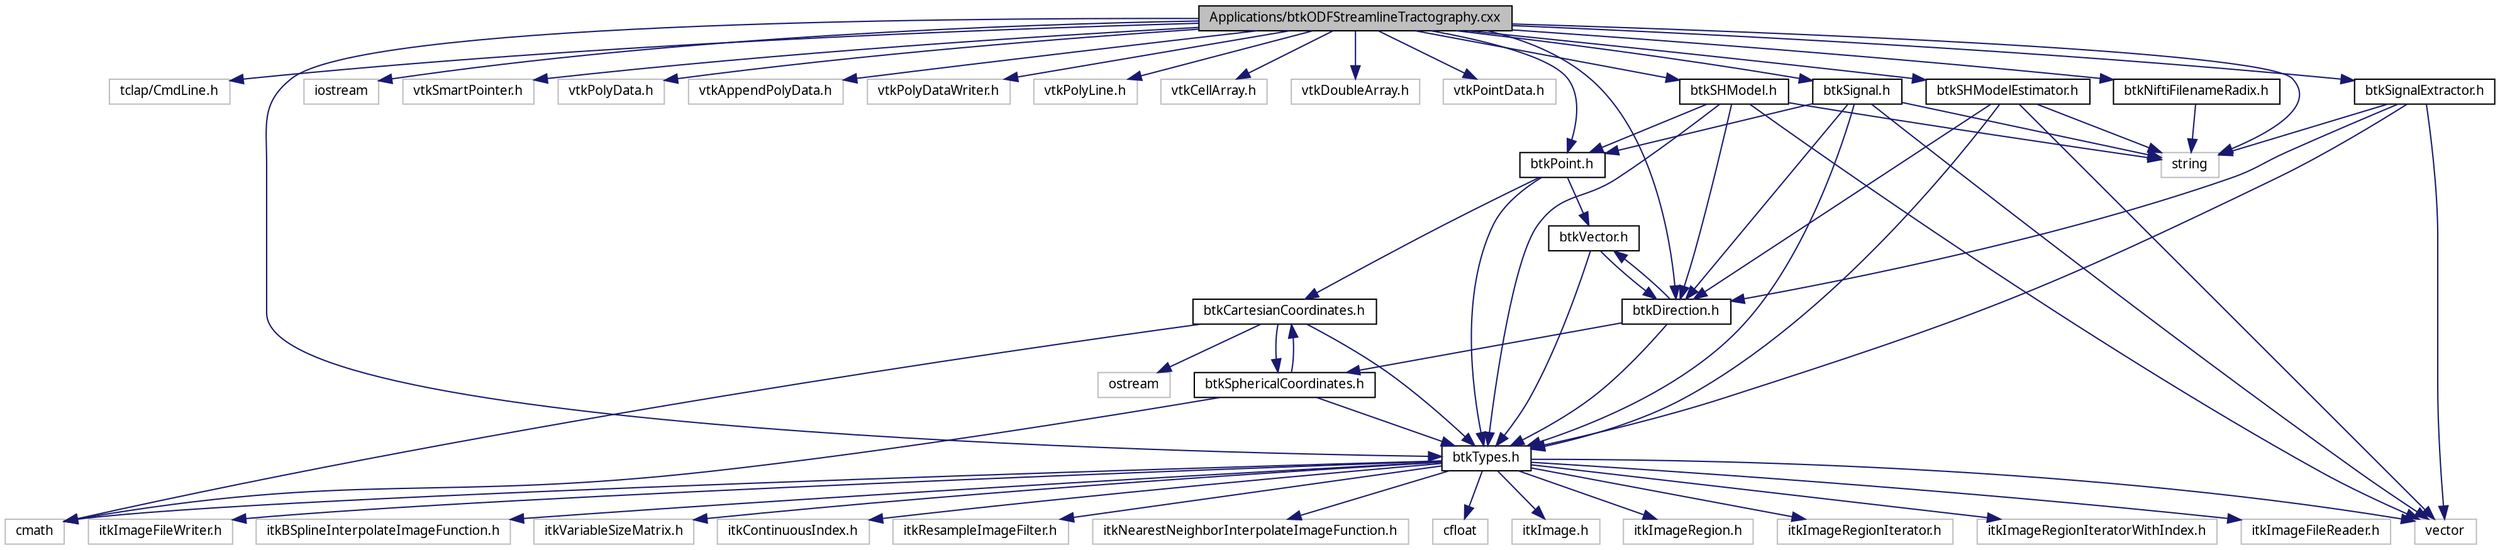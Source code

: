 digraph G
{
  edge [fontname="FreeSans.ttf",fontsize="10",labelfontname="FreeSans.ttf",labelfontsize="10"];
  node [fontname="FreeSans.ttf",fontsize="10",shape=record];
  Node1 [label="Applications/btkODFStreamlineTractography.cxx",height=0.2,width=0.4,color="black", fillcolor="grey75", style="filled" fontcolor="black"];
  Node1 -> Node2 [color="midnightblue",fontsize="10",style="solid",fontname="FreeSans.ttf"];
  Node2 [label="tclap/CmdLine.h",height=0.2,width=0.4,color="grey75", fillcolor="white", style="filled"];
  Node1 -> Node3 [color="midnightblue",fontsize="10",style="solid",fontname="FreeSans.ttf"];
  Node3 [label="string",height=0.2,width=0.4,color="grey75", fillcolor="white", style="filled"];
  Node1 -> Node4 [color="midnightblue",fontsize="10",style="solid",fontname="FreeSans.ttf"];
  Node4 [label="iostream",height=0.2,width=0.4,color="grey75", fillcolor="white", style="filled"];
  Node1 -> Node5 [color="midnightblue",fontsize="10",style="solid",fontname="FreeSans.ttf"];
  Node5 [label="vtkSmartPointer.h",height=0.2,width=0.4,color="grey75", fillcolor="white", style="filled"];
  Node1 -> Node6 [color="midnightblue",fontsize="10",style="solid",fontname="FreeSans.ttf"];
  Node6 [label="vtkPolyData.h",height=0.2,width=0.4,color="grey75", fillcolor="white", style="filled"];
  Node1 -> Node7 [color="midnightblue",fontsize="10",style="solid",fontname="FreeSans.ttf"];
  Node7 [label="vtkAppendPolyData.h",height=0.2,width=0.4,color="grey75", fillcolor="white", style="filled"];
  Node1 -> Node8 [color="midnightblue",fontsize="10",style="solid",fontname="FreeSans.ttf"];
  Node8 [label="vtkPolyDataWriter.h",height=0.2,width=0.4,color="grey75", fillcolor="white", style="filled"];
  Node1 -> Node9 [color="midnightblue",fontsize="10",style="solid",fontname="FreeSans.ttf"];
  Node9 [label="vtkPolyLine.h",height=0.2,width=0.4,color="grey75", fillcolor="white", style="filled"];
  Node1 -> Node10 [color="midnightblue",fontsize="10",style="solid",fontname="FreeSans.ttf"];
  Node10 [label="vtkCellArray.h",height=0.2,width=0.4,color="grey75", fillcolor="white", style="filled"];
  Node1 -> Node11 [color="midnightblue",fontsize="10",style="solid",fontname="FreeSans.ttf"];
  Node11 [label="vtkDoubleArray.h",height=0.2,width=0.4,color="grey75", fillcolor="white", style="filled"];
  Node1 -> Node12 [color="midnightblue",fontsize="10",style="solid",fontname="FreeSans.ttf"];
  Node12 [label="vtkPointData.h",height=0.2,width=0.4,color="grey75", fillcolor="white", style="filled"];
  Node1 -> Node13 [color="midnightblue",fontsize="10",style="solid",fontname="FreeSans.ttf"];
  Node13 [label="btkTypes.h",height=0.2,width=0.4,color="black", fillcolor="white", style="filled",URL="$btk_types_8h.html"];
  Node13 -> Node14 [color="midnightblue",fontsize="10",style="solid",fontname="FreeSans.ttf"];
  Node14 [label="itkImage.h",height=0.2,width=0.4,color="grey75", fillcolor="white", style="filled"];
  Node13 -> Node15 [color="midnightblue",fontsize="10",style="solid",fontname="FreeSans.ttf"];
  Node15 [label="itkImageRegion.h",height=0.2,width=0.4,color="grey75", fillcolor="white", style="filled"];
  Node13 -> Node16 [color="midnightblue",fontsize="10",style="solid",fontname="FreeSans.ttf"];
  Node16 [label="itkImageRegionIterator.h",height=0.2,width=0.4,color="grey75", fillcolor="white", style="filled"];
  Node13 -> Node17 [color="midnightblue",fontsize="10",style="solid",fontname="FreeSans.ttf"];
  Node17 [label="itkImageRegionIteratorWithIndex.h",height=0.2,width=0.4,color="grey75", fillcolor="white", style="filled"];
  Node13 -> Node18 [color="midnightblue",fontsize="10",style="solid",fontname="FreeSans.ttf"];
  Node18 [label="itkImageFileReader.h",height=0.2,width=0.4,color="grey75", fillcolor="white", style="filled"];
  Node13 -> Node19 [color="midnightblue",fontsize="10",style="solid",fontname="FreeSans.ttf"];
  Node19 [label="itkImageFileWriter.h",height=0.2,width=0.4,color="grey75", fillcolor="white", style="filled"];
  Node13 -> Node20 [color="midnightblue",fontsize="10",style="solid",fontname="FreeSans.ttf"];
  Node20 [label="itkBSplineInterpolateImageFunction.h",height=0.2,width=0.4,color="grey75", fillcolor="white", style="filled"];
  Node13 -> Node21 [color="midnightblue",fontsize="10",style="solid",fontname="FreeSans.ttf"];
  Node21 [label="itkVariableSizeMatrix.h",height=0.2,width=0.4,color="grey75", fillcolor="white", style="filled"];
  Node13 -> Node22 [color="midnightblue",fontsize="10",style="solid",fontname="FreeSans.ttf"];
  Node22 [label="itkContinuousIndex.h",height=0.2,width=0.4,color="grey75", fillcolor="white", style="filled"];
  Node13 -> Node23 [color="midnightblue",fontsize="10",style="solid",fontname="FreeSans.ttf"];
  Node23 [label="itkResampleImageFilter.h",height=0.2,width=0.4,color="grey75", fillcolor="white", style="filled"];
  Node13 -> Node24 [color="midnightblue",fontsize="10",style="solid",fontname="FreeSans.ttf"];
  Node24 [label="itkNearestNeighborInterpolateImageFunction.h",height=0.2,width=0.4,color="grey75", fillcolor="white", style="filled"];
  Node13 -> Node25 [color="midnightblue",fontsize="10",style="solid",fontname="FreeSans.ttf"];
  Node25 [label="cfloat",height=0.2,width=0.4,color="grey75", fillcolor="white", style="filled"];
  Node13 -> Node26 [color="midnightblue",fontsize="10",style="solid",fontname="FreeSans.ttf"];
  Node26 [label="cmath",height=0.2,width=0.4,color="grey75", fillcolor="white", style="filled"];
  Node13 -> Node27 [color="midnightblue",fontsize="10",style="solid",fontname="FreeSans.ttf"];
  Node27 [label="vector",height=0.2,width=0.4,color="grey75", fillcolor="white", style="filled"];
  Node1 -> Node28 [color="midnightblue",fontsize="10",style="solid",fontname="FreeSans.ttf"];
  Node28 [label="btkPoint.h",height=0.2,width=0.4,color="black", fillcolor="white", style="filled",URL="$btk_point_8h.html"];
  Node28 -> Node13 [color="midnightblue",fontsize="10",style="solid",fontname="FreeSans.ttf"];
  Node28 -> Node29 [color="midnightblue",fontsize="10",style="solid",fontname="FreeSans.ttf"];
  Node29 [label="btkCartesianCoordinates.h",height=0.2,width=0.4,color="black", fillcolor="white", style="filled",URL="$_tractography_2btk_cartesian_coordinates_8h.html"];
  Node29 -> Node26 [color="midnightblue",fontsize="10",style="solid",fontname="FreeSans.ttf"];
  Node29 -> Node30 [color="midnightblue",fontsize="10",style="solid",fontname="FreeSans.ttf"];
  Node30 [label="ostream",height=0.2,width=0.4,color="grey75", fillcolor="white", style="filled"];
  Node29 -> Node13 [color="midnightblue",fontsize="10",style="solid",fontname="FreeSans.ttf"];
  Node29 -> Node31 [color="midnightblue",fontsize="10",style="solid",fontname="FreeSans.ttf"];
  Node31 [label="btkSphericalCoordinates.h",height=0.2,width=0.4,color="black", fillcolor="white", style="filled",URL="$btk_spherical_coordinates_8h.html"];
  Node31 -> Node26 [color="midnightblue",fontsize="10",style="solid",fontname="FreeSans.ttf"];
  Node31 -> Node13 [color="midnightblue",fontsize="10",style="solid",fontname="FreeSans.ttf"];
  Node31 -> Node29 [color="midnightblue",fontsize="10",style="solid",fontname="FreeSans.ttf"];
  Node28 -> Node32 [color="midnightblue",fontsize="10",style="solid",fontname="FreeSans.ttf"];
  Node32 [label="btkVector.h",height=0.2,width=0.4,color="black", fillcolor="white", style="filled",URL="$btk_vector_8h.html"];
  Node32 -> Node13 [color="midnightblue",fontsize="10",style="solid",fontname="FreeSans.ttf"];
  Node32 -> Node33 [color="midnightblue",fontsize="10",style="solid",fontname="FreeSans.ttf"];
  Node33 [label="btkDirection.h",height=0.2,width=0.4,color="black", fillcolor="white", style="filled",URL="$btk_direction_8h.html"];
  Node33 -> Node13 [color="midnightblue",fontsize="10",style="solid",fontname="FreeSans.ttf"];
  Node33 -> Node31 [color="midnightblue",fontsize="10",style="solid",fontname="FreeSans.ttf"];
  Node33 -> Node32 [color="midnightblue",fontsize="10",style="solid",fontname="FreeSans.ttf"];
  Node1 -> Node33 [color="midnightblue",fontsize="10",style="solid",fontname="FreeSans.ttf"];
  Node1 -> Node34 [color="midnightblue",fontsize="10",style="solid",fontname="FreeSans.ttf"];
  Node34 [label="btkSignal.h",height=0.2,width=0.4,color="black", fillcolor="white", style="filled",URL="$btk_signal_8h.html"];
  Node34 -> Node3 [color="midnightblue",fontsize="10",style="solid",fontname="FreeSans.ttf"];
  Node34 -> Node27 [color="midnightblue",fontsize="10",style="solid",fontname="FreeSans.ttf"];
  Node34 -> Node13 [color="midnightblue",fontsize="10",style="solid",fontname="FreeSans.ttf"];
  Node34 -> Node28 [color="midnightblue",fontsize="10",style="solid",fontname="FreeSans.ttf"];
  Node34 -> Node33 [color="midnightblue",fontsize="10",style="solid",fontname="FreeSans.ttf"];
  Node1 -> Node35 [color="midnightblue",fontsize="10",style="solid",fontname="FreeSans.ttf"];
  Node35 [label="btkSignalExtractor.h",height=0.2,width=0.4,color="black", fillcolor="white", style="filled",URL="$btk_signal_extractor_8h.html"];
  Node35 -> Node3 [color="midnightblue",fontsize="10",style="solid",fontname="FreeSans.ttf"];
  Node35 -> Node27 [color="midnightblue",fontsize="10",style="solid",fontname="FreeSans.ttf"];
  Node35 -> Node13 [color="midnightblue",fontsize="10",style="solid",fontname="FreeSans.ttf"];
  Node35 -> Node33 [color="midnightblue",fontsize="10",style="solid",fontname="FreeSans.ttf"];
  Node1 -> Node36 [color="midnightblue",fontsize="10",style="solid",fontname="FreeSans.ttf"];
  Node36 [label="btkSHModel.h",height=0.2,width=0.4,color="black", fillcolor="white", style="filled",URL="$btk_s_h_model_8h.html"];
  Node36 -> Node3 [color="midnightblue",fontsize="10",style="solid",fontname="FreeSans.ttf"];
  Node36 -> Node27 [color="midnightblue",fontsize="10",style="solid",fontname="FreeSans.ttf"];
  Node36 -> Node13 [color="midnightblue",fontsize="10",style="solid",fontname="FreeSans.ttf"];
  Node36 -> Node33 [color="midnightblue",fontsize="10",style="solid",fontname="FreeSans.ttf"];
  Node36 -> Node28 [color="midnightblue",fontsize="10",style="solid",fontname="FreeSans.ttf"];
  Node1 -> Node37 [color="midnightblue",fontsize="10",style="solid",fontname="FreeSans.ttf"];
  Node37 [label="btkSHModelEstimator.h",height=0.2,width=0.4,color="black", fillcolor="white", style="filled",URL="$btk_s_h_model_estimator_8h.html"];
  Node37 -> Node3 [color="midnightblue",fontsize="10",style="solid",fontname="FreeSans.ttf"];
  Node37 -> Node27 [color="midnightblue",fontsize="10",style="solid",fontname="FreeSans.ttf"];
  Node37 -> Node13 [color="midnightblue",fontsize="10",style="solid",fontname="FreeSans.ttf"];
  Node37 -> Node33 [color="midnightblue",fontsize="10",style="solid",fontname="FreeSans.ttf"];
  Node1 -> Node38 [color="midnightblue",fontsize="10",style="solid",fontname="FreeSans.ttf"];
  Node38 [label="btkNiftiFilenameRadix.h",height=0.2,width=0.4,color="black", fillcolor="white", style="filled",URL="$btk_nifti_filename_radix_8h.html"];
  Node38 -> Node3 [color="midnightblue",fontsize="10",style="solid",fontname="FreeSans.ttf"];
}
